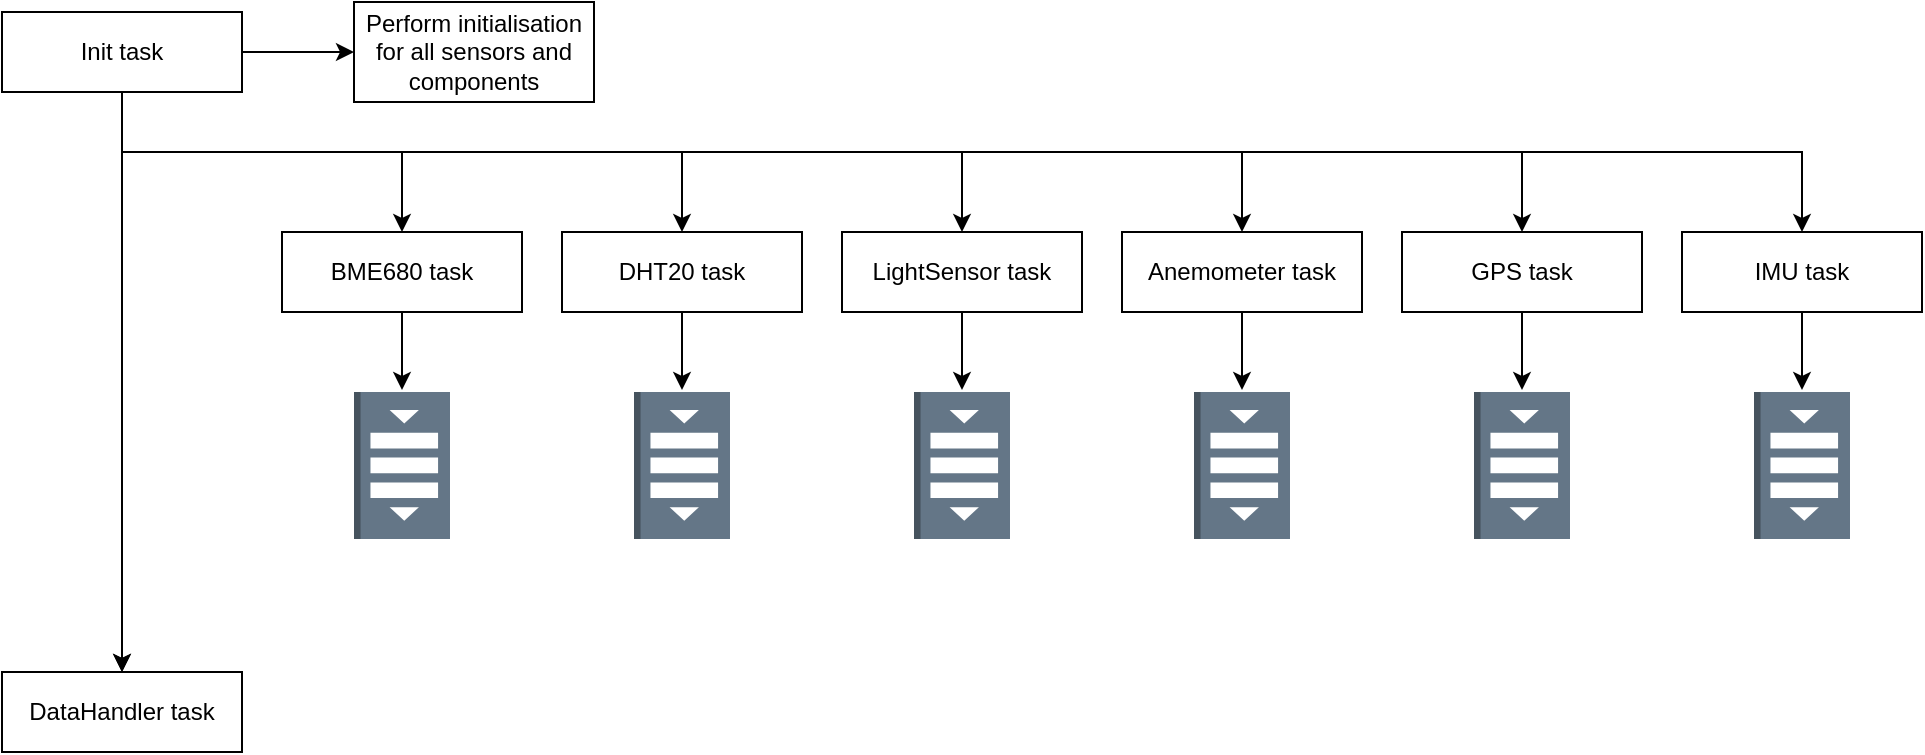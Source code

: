 <mxfile version="23.1.5" type="github">
  <diagram name="Page-1" id="2YBvvXClWsGukQMizWep">
    <mxGraphModel dx="989" dy="624" grid="1" gridSize="10" guides="1" tooltips="1" connect="1" arrows="1" fold="1" page="1" pageScale="1" pageWidth="850" pageHeight="1100" math="0" shadow="0">
      <root>
        <mxCell id="0" />
        <mxCell id="1" parent="0" />
        <mxCell id="ltLlW4g9V4cl66PpBt7y-4" value="" style="edgeStyle=orthogonalEdgeStyle;rounded=0;orthogonalLoop=1;jettySize=auto;html=1;" edge="1" parent="1" source="ltLlW4g9V4cl66PpBt7y-1" target="ltLlW4g9V4cl66PpBt7y-3">
          <mxGeometry relative="1" as="geometry" />
        </mxCell>
        <mxCell id="ltLlW4g9V4cl66PpBt7y-5" value="" style="edgeStyle=orthogonalEdgeStyle;rounded=0;orthogonalLoop=1;jettySize=auto;html=1;" edge="1" parent="1" source="ltLlW4g9V4cl66PpBt7y-1" target="ltLlW4g9V4cl66PpBt7y-3">
          <mxGeometry relative="1" as="geometry" />
        </mxCell>
        <mxCell id="ltLlW4g9V4cl66PpBt7y-7" value="" style="edgeStyle=orthogonalEdgeStyle;rounded=0;orthogonalLoop=1;jettySize=auto;html=1;" edge="1" parent="1" source="ltLlW4g9V4cl66PpBt7y-1" target="ltLlW4g9V4cl66PpBt7y-6">
          <mxGeometry relative="1" as="geometry">
            <Array as="points">
              <mxPoint x="80" y="280" />
              <mxPoint x="220" y="280" />
            </Array>
          </mxGeometry>
        </mxCell>
        <mxCell id="ltLlW4g9V4cl66PpBt7y-9" value="" style="edgeStyle=orthogonalEdgeStyle;rounded=0;orthogonalLoop=1;jettySize=auto;html=1;" edge="1" parent="1" source="ltLlW4g9V4cl66PpBt7y-1" target="ltLlW4g9V4cl66PpBt7y-8">
          <mxGeometry relative="1" as="geometry">
            <Array as="points">
              <mxPoint x="80" y="280" />
              <mxPoint x="360" y="280" />
            </Array>
          </mxGeometry>
        </mxCell>
        <mxCell id="ltLlW4g9V4cl66PpBt7y-11" value="" style="edgeStyle=orthogonalEdgeStyle;rounded=0;orthogonalLoop=1;jettySize=auto;html=1;" edge="1" parent="1" source="ltLlW4g9V4cl66PpBt7y-1" target="ltLlW4g9V4cl66PpBt7y-10">
          <mxGeometry relative="1" as="geometry">
            <Array as="points">
              <mxPoint x="80" y="280" />
              <mxPoint x="500" y="280" />
            </Array>
          </mxGeometry>
        </mxCell>
        <mxCell id="ltLlW4g9V4cl66PpBt7y-13" value="" style="edgeStyle=orthogonalEdgeStyle;rounded=0;orthogonalLoop=1;jettySize=auto;html=1;" edge="1" parent="1" source="ltLlW4g9V4cl66PpBt7y-1" target="ltLlW4g9V4cl66PpBt7y-12">
          <mxGeometry relative="1" as="geometry">
            <Array as="points">
              <mxPoint x="80" y="280" />
              <mxPoint x="640" y="280" />
            </Array>
          </mxGeometry>
        </mxCell>
        <mxCell id="ltLlW4g9V4cl66PpBt7y-15" value="" style="edgeStyle=orthogonalEdgeStyle;rounded=0;orthogonalLoop=1;jettySize=auto;html=1;" edge="1" parent="1" source="ltLlW4g9V4cl66PpBt7y-1" target="ltLlW4g9V4cl66PpBt7y-14">
          <mxGeometry relative="1" as="geometry">
            <Array as="points">
              <mxPoint x="80" y="280" />
              <mxPoint x="780" y="280" />
            </Array>
          </mxGeometry>
        </mxCell>
        <mxCell id="ltLlW4g9V4cl66PpBt7y-17" value="" style="edgeStyle=orthogonalEdgeStyle;rounded=0;orthogonalLoop=1;jettySize=auto;html=1;" edge="1" parent="1" source="ltLlW4g9V4cl66PpBt7y-1" target="ltLlW4g9V4cl66PpBt7y-16">
          <mxGeometry relative="1" as="geometry">
            <Array as="points">
              <mxPoint x="80" y="280" />
              <mxPoint x="920" y="280" />
            </Array>
          </mxGeometry>
        </mxCell>
        <mxCell id="ltLlW4g9V4cl66PpBt7y-28" value="" style="edgeStyle=orthogonalEdgeStyle;rounded=0;orthogonalLoop=1;jettySize=auto;html=1;" edge="1" parent="1" source="ltLlW4g9V4cl66PpBt7y-1" target="ltLlW4g9V4cl66PpBt7y-27">
          <mxGeometry relative="1" as="geometry" />
        </mxCell>
        <mxCell id="ltLlW4g9V4cl66PpBt7y-1" value="Init task" style="rounded=0;whiteSpace=wrap;html=1;" vertex="1" parent="1">
          <mxGeometry x="20" y="210" width="120" height="40" as="geometry" />
        </mxCell>
        <mxCell id="ltLlW4g9V4cl66PpBt7y-3" value="DataHandler task" style="whiteSpace=wrap;html=1;rounded=0;" vertex="1" parent="1">
          <mxGeometry x="20" y="540" width="120" height="40" as="geometry" />
        </mxCell>
        <mxCell id="ltLlW4g9V4cl66PpBt7y-29" value="" style="edgeStyle=orthogonalEdgeStyle;rounded=0;orthogonalLoop=1;jettySize=auto;html=1;" edge="1" parent="1" source="ltLlW4g9V4cl66PpBt7y-6" target="ltLlW4g9V4cl66PpBt7y-21">
          <mxGeometry relative="1" as="geometry" />
        </mxCell>
        <mxCell id="ltLlW4g9V4cl66PpBt7y-6" value="BME680 task" style="whiteSpace=wrap;html=1;rounded=0;" vertex="1" parent="1">
          <mxGeometry x="160" y="320" width="120" height="40" as="geometry" />
        </mxCell>
        <mxCell id="ltLlW4g9V4cl66PpBt7y-30" value="" style="edgeStyle=orthogonalEdgeStyle;rounded=0;orthogonalLoop=1;jettySize=auto;html=1;" edge="1" parent="1" source="ltLlW4g9V4cl66PpBt7y-8" target="ltLlW4g9V4cl66PpBt7y-22">
          <mxGeometry relative="1" as="geometry" />
        </mxCell>
        <mxCell id="ltLlW4g9V4cl66PpBt7y-8" value="DHT20 task" style="whiteSpace=wrap;html=1;rounded=0;" vertex="1" parent="1">
          <mxGeometry x="300" y="320" width="120" height="40" as="geometry" />
        </mxCell>
        <mxCell id="ltLlW4g9V4cl66PpBt7y-31" value="" style="edgeStyle=orthogonalEdgeStyle;rounded=0;orthogonalLoop=1;jettySize=auto;html=1;" edge="1" parent="1" source="ltLlW4g9V4cl66PpBt7y-10" target="ltLlW4g9V4cl66PpBt7y-23">
          <mxGeometry relative="1" as="geometry" />
        </mxCell>
        <mxCell id="ltLlW4g9V4cl66PpBt7y-10" value="LightSensor task" style="whiteSpace=wrap;html=1;rounded=0;" vertex="1" parent="1">
          <mxGeometry x="440" y="320" width="120" height="40" as="geometry" />
        </mxCell>
        <mxCell id="ltLlW4g9V4cl66PpBt7y-32" value="" style="edgeStyle=orthogonalEdgeStyle;rounded=0;orthogonalLoop=1;jettySize=auto;html=1;" edge="1" parent="1" source="ltLlW4g9V4cl66PpBt7y-12" target="ltLlW4g9V4cl66PpBt7y-24">
          <mxGeometry relative="1" as="geometry" />
        </mxCell>
        <mxCell id="ltLlW4g9V4cl66PpBt7y-12" value="Anemometer task" style="whiteSpace=wrap;html=1;rounded=0;" vertex="1" parent="1">
          <mxGeometry x="580" y="320" width="120" height="40" as="geometry" />
        </mxCell>
        <mxCell id="ltLlW4g9V4cl66PpBt7y-33" value="" style="edgeStyle=orthogonalEdgeStyle;rounded=0;orthogonalLoop=1;jettySize=auto;html=1;" edge="1" parent="1" source="ltLlW4g9V4cl66PpBt7y-14" target="ltLlW4g9V4cl66PpBt7y-25">
          <mxGeometry relative="1" as="geometry" />
        </mxCell>
        <mxCell id="ltLlW4g9V4cl66PpBt7y-14" value="GPS task" style="whiteSpace=wrap;html=1;rounded=0;" vertex="1" parent="1">
          <mxGeometry x="720" y="320" width="120" height="40" as="geometry" />
        </mxCell>
        <mxCell id="ltLlW4g9V4cl66PpBt7y-34" value="" style="edgeStyle=orthogonalEdgeStyle;rounded=0;orthogonalLoop=1;jettySize=auto;html=1;" edge="1" parent="1" source="ltLlW4g9V4cl66PpBt7y-16" target="ltLlW4g9V4cl66PpBt7y-26">
          <mxGeometry relative="1" as="geometry" />
        </mxCell>
        <mxCell id="ltLlW4g9V4cl66PpBt7y-16" value="IMU task" style="whiteSpace=wrap;html=1;rounded=0;" vertex="1" parent="1">
          <mxGeometry x="860" y="320" width="120" height="40" as="geometry" />
        </mxCell>
        <mxCell id="ltLlW4g9V4cl66PpBt7y-21" value="BME680 Queue" style="outlineConnect=0;dashed=0;verticalLabelPosition=bottom;verticalAlign=top;align=center;html=1;shape=mxgraph.aws3.queue;direction=south;perimeterSpacing=1;fillColor=#647687;fontColor=#ffffff;strokeColor=#314354;" vertex="1" parent="1">
          <mxGeometry x="196" y="400" width="48" height="73.5" as="geometry" />
        </mxCell>
        <mxCell id="ltLlW4g9V4cl66PpBt7y-22" value="DHT20 Queue" style="outlineConnect=0;dashed=0;verticalLabelPosition=bottom;verticalAlign=top;align=center;html=1;shape=mxgraph.aws3.queue;direction=south;perimeterSpacing=1;fillColor=#647687;fontColor=#ffffff;strokeColor=#314354;" vertex="1" parent="1">
          <mxGeometry x="336" y="400" width="48" height="73.5" as="geometry" />
        </mxCell>
        <mxCell id="ltLlW4g9V4cl66PpBt7y-23" value="LightSensor Queue" style="outlineConnect=0;dashed=0;verticalLabelPosition=bottom;verticalAlign=top;align=center;html=1;shape=mxgraph.aws3.queue;direction=south;perimeterSpacing=1;fillColor=#647687;fontColor=#ffffff;strokeColor=#314354;" vertex="1" parent="1">
          <mxGeometry x="476" y="400" width="48" height="73.5" as="geometry" />
        </mxCell>
        <mxCell id="ltLlW4g9V4cl66PpBt7y-24" value="Anemometer Queue" style="outlineConnect=0;dashed=0;verticalLabelPosition=bottom;verticalAlign=top;align=center;html=1;shape=mxgraph.aws3.queue;direction=south;perimeterSpacing=1;fillColor=#647687;fontColor=#ffffff;strokeColor=#314354;" vertex="1" parent="1">
          <mxGeometry x="616" y="400" width="48" height="73.5" as="geometry" />
        </mxCell>
        <mxCell id="ltLlW4g9V4cl66PpBt7y-25" value="GPS Queue" style="outlineConnect=0;dashed=0;verticalLabelPosition=bottom;verticalAlign=top;align=center;html=1;shape=mxgraph.aws3.queue;direction=south;perimeterSpacing=1;fillColor=#647687;fontColor=#ffffff;strokeColor=#314354;" vertex="1" parent="1">
          <mxGeometry x="756" y="400" width="48" height="73.5" as="geometry" />
        </mxCell>
        <mxCell id="ltLlW4g9V4cl66PpBt7y-26" value="IMU Queue" style="outlineConnect=0;dashed=0;verticalLabelPosition=bottom;verticalAlign=top;align=center;html=1;shape=mxgraph.aws3.queue;direction=south;perimeterSpacing=1;fillColor=#647687;fontColor=#ffffff;strokeColor=#314354;" vertex="1" parent="1">
          <mxGeometry x="896" y="400" width="48" height="73.5" as="geometry" />
        </mxCell>
        <mxCell id="ltLlW4g9V4cl66PpBt7y-27" value="Perform initialisation for all sensors and components" style="rounded=0;whiteSpace=wrap;html=1;" vertex="1" parent="1">
          <mxGeometry x="196" y="205" width="120" height="50" as="geometry" />
        </mxCell>
      </root>
    </mxGraphModel>
  </diagram>
</mxfile>
